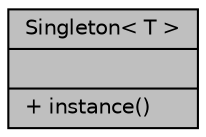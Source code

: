 digraph "Singleton&lt; T &gt;"
{
 // INTERACTIVE_SVG=YES
  edge [fontname="Helvetica",fontsize="10",labelfontname="Helvetica",labelfontsize="10"];
  node [fontname="Helvetica",fontsize="10",shape=record];
  Node1 [label="{Singleton\< T \>\n||+ instance()\l}",height=0.2,width=0.4,color="black", fillcolor="grey75", style="filled" fontcolor="black"];
}
